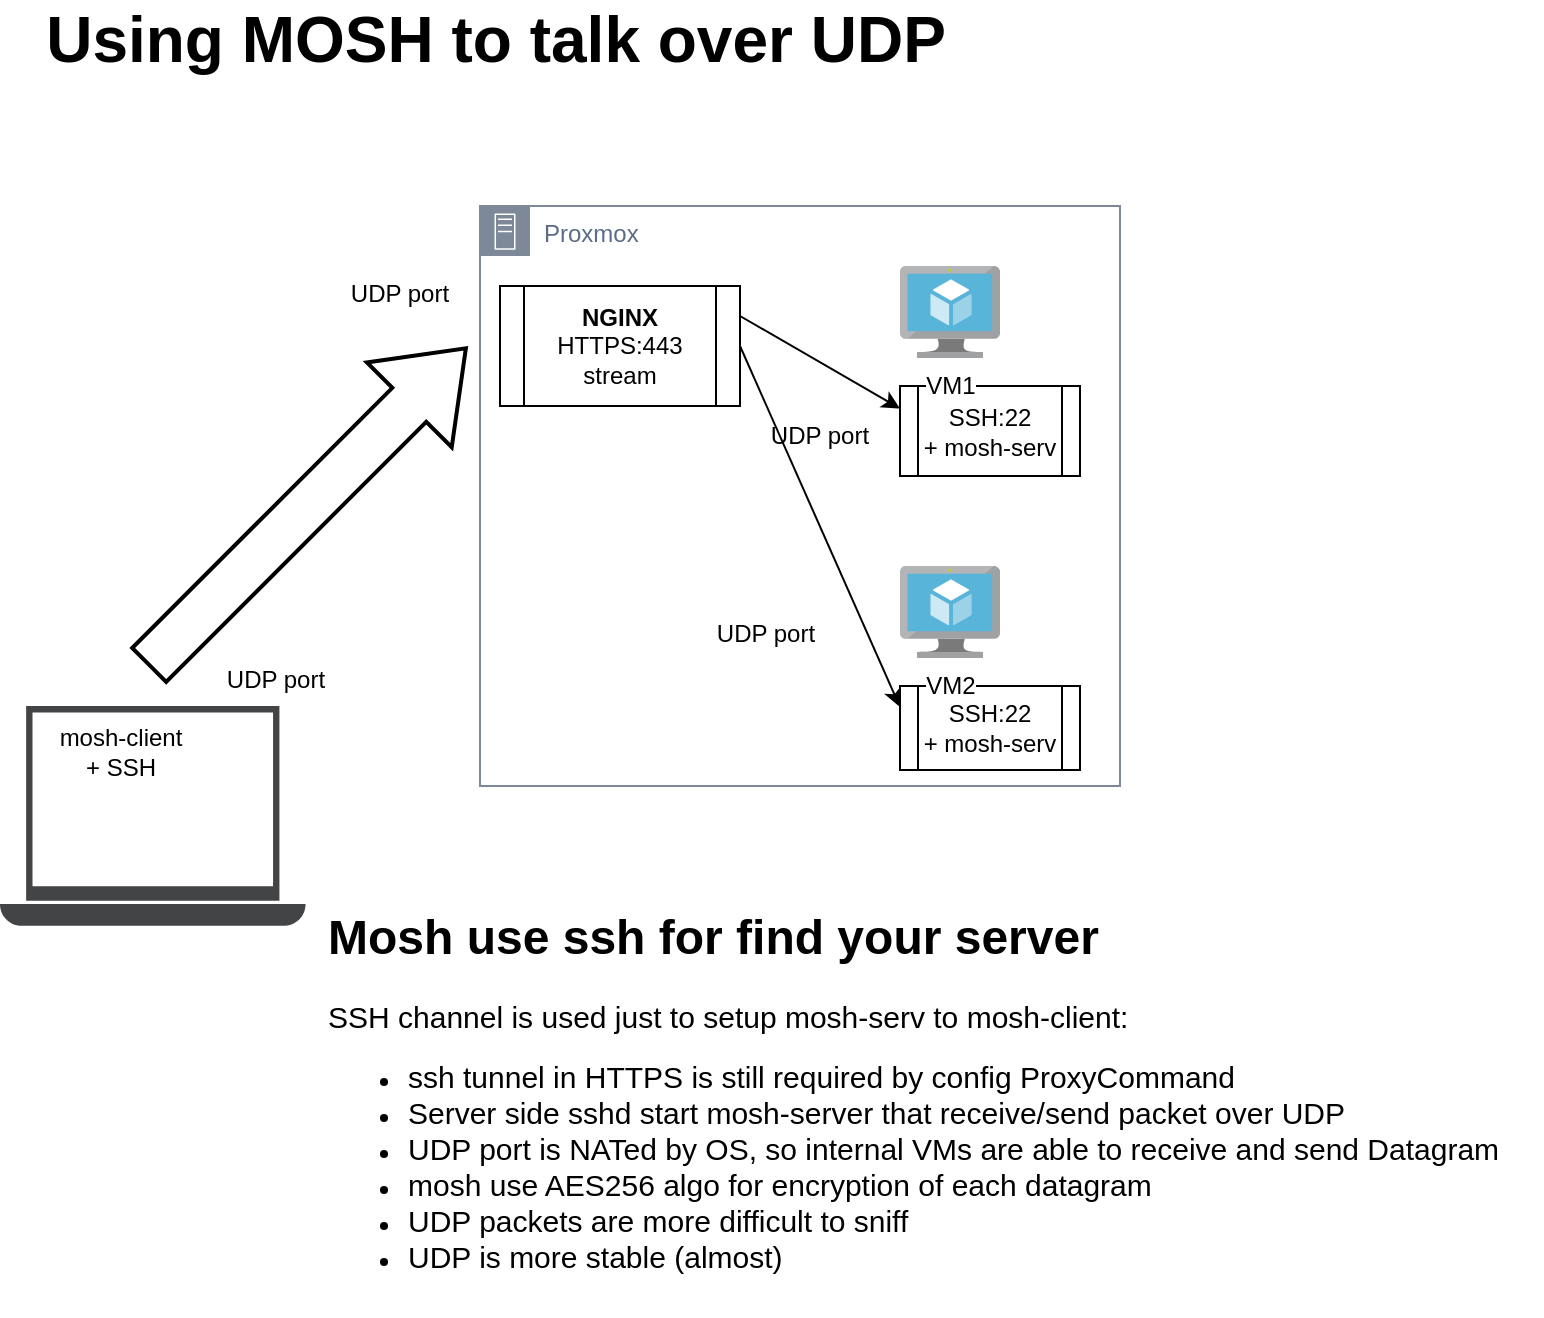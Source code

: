 <mxfile version="27.1.4">
  <diagram name="Pagina-1" id="zO8hllDCgC5qx4eIR3NT">
    <mxGraphModel dx="980" dy="684" grid="0" gridSize="10" guides="1" tooltips="1" connect="1" arrows="1" fold="1" page="1" pageScale="1" pageWidth="827" pageHeight="1169" math="0" shadow="0">
      <root>
        <mxCell id="0" />
        <mxCell id="1" parent="0" />
        <mxCell id="8KRiPz4Sm5_sLjt966MO-3" value="Proxmox" style="points=[[0,0],[0.25,0],[0.5,0],[0.75,0],[1,0],[1,0.25],[1,0.5],[1,0.75],[1,1],[0.75,1],[0.5,1],[0.25,1],[0,1],[0,0.75],[0,0.5],[0,0.25]];outlineConnect=0;gradientColor=none;html=1;whiteSpace=wrap;fontSize=12;fontStyle=0;container=1;pointerEvents=0;collapsible=0;recursiveResize=0;shape=mxgraph.aws4.group;grIcon=mxgraph.aws4.group_on_premise;strokeColor=#7D8998;fillColor=none;verticalAlign=top;align=left;spacingLeft=30;fontColor=#5A6C86;dashed=0;" parent="1" vertex="1">
          <mxGeometry x="270" y="140" width="320" height="290" as="geometry" />
        </mxCell>
        <mxCell id="8KRiPz4Sm5_sLjt966MO-9" value="&lt;b&gt;NGINX&lt;/b&gt;&lt;div&gt;HTTPS:443&lt;div&gt;stream&lt;/div&gt;&lt;/div&gt;" style="shape=process;whiteSpace=wrap;html=1;backgroundOutline=1;" parent="8KRiPz4Sm5_sLjt966MO-3" vertex="1">
          <mxGeometry x="10" y="40" width="120" height="60" as="geometry" />
        </mxCell>
        <mxCell id="8KRiPz4Sm5_sLjt966MO-10" value="SSH:22&lt;div&gt;+ mosh-serv&lt;/div&gt;" style="shape=process;whiteSpace=wrap;html=1;backgroundOutline=1;" parent="8KRiPz4Sm5_sLjt966MO-3" vertex="1">
          <mxGeometry x="210" y="90" width="90" height="45" as="geometry" />
        </mxCell>
        <mxCell id="8KRiPz4Sm5_sLjt966MO-11" value="SSH:22&lt;div&gt;+ mosh-serv&lt;/div&gt;" style="shape=process;whiteSpace=wrap;html=1;backgroundOutline=1;" parent="8KRiPz4Sm5_sLjt966MO-3" vertex="1">
          <mxGeometry x="210" y="240" width="90" height="42" as="geometry" />
        </mxCell>
        <mxCell id="8KRiPz4Sm5_sLjt966MO-6" value="VM1" style="image;sketch=0;aspect=fixed;html=1;points=[];align=center;fontSize=12;image=img/lib/mscae/Virtual_Machine.svg;" parent="8KRiPz4Sm5_sLjt966MO-3" vertex="1">
          <mxGeometry x="210" y="30" width="50" height="46" as="geometry" />
        </mxCell>
        <mxCell id="8KRiPz4Sm5_sLjt966MO-7" value="VM2" style="image;sketch=0;aspect=fixed;html=1;points=[];align=center;fontSize=12;image=img/lib/mscae/Virtual_Machine.svg;" parent="8KRiPz4Sm5_sLjt966MO-3" vertex="1">
          <mxGeometry x="210" y="180" width="50" height="46" as="geometry" />
        </mxCell>
        <mxCell id="8KRiPz4Sm5_sLjt966MO-13" value="" style="endArrow=classic;html=1;rounded=0;entryX=0;entryY=0.25;entryDx=0;entryDy=0;exitX=1;exitY=0.25;exitDx=0;exitDy=0;" parent="8KRiPz4Sm5_sLjt966MO-3" source="8KRiPz4Sm5_sLjt966MO-9" target="8KRiPz4Sm5_sLjt966MO-10" edge="1">
          <mxGeometry width="50" height="50" relative="1" as="geometry">
            <mxPoint x="130" y="240" as="sourcePoint" />
            <mxPoint x="180" y="190" as="targetPoint" />
          </mxGeometry>
        </mxCell>
        <mxCell id="8KRiPz4Sm5_sLjt966MO-14" value="" style="endArrow=classic;html=1;rounded=0;entryX=0;entryY=0.25;entryDx=0;entryDy=0;exitX=1;exitY=0.5;exitDx=0;exitDy=0;" parent="8KRiPz4Sm5_sLjt966MO-3" source="8KRiPz4Sm5_sLjt966MO-9" target="8KRiPz4Sm5_sLjt966MO-11" edge="1">
          <mxGeometry width="50" height="50" relative="1" as="geometry">
            <mxPoint x="130" y="240" as="sourcePoint" />
            <mxPoint x="180" y="190" as="targetPoint" />
          </mxGeometry>
        </mxCell>
        <mxCell id="1NPlFSpuqLU8InOgTLEW-2" value="UDP port" style="text;html=1;align=center;verticalAlign=middle;whiteSpace=wrap;rounded=0;" parent="8KRiPz4Sm5_sLjt966MO-3" vertex="1">
          <mxGeometry x="140" y="100" width="60" height="30" as="geometry" />
        </mxCell>
        <mxCell id="8KRiPz4Sm5_sLjt966MO-4" value="" style="verticalLabelPosition=bottom;verticalAlign=top;html=1;strokeWidth=2;shape=mxgraph.arrows2.arrow;dy=0.6;dx=40;notch=0;direction=east;rotation=-45;" parent="1" vertex="1">
          <mxGeometry x="71.8" y="260.3" width="223.93" height="60" as="geometry" />
        </mxCell>
        <mxCell id="8KRiPz4Sm5_sLjt966MO-5" value="" style="group" parent="1" vertex="1" connectable="0">
          <mxGeometry x="30" y="390" width="152.78" height="110" as="geometry" />
        </mxCell>
        <mxCell id="8KRiPz4Sm5_sLjt966MO-2" value="" style="sketch=0;pointerEvents=1;shadow=0;dashed=0;html=1;strokeColor=none;fillColor=#434445;aspect=fixed;labelPosition=center;verticalLabelPosition=bottom;verticalAlign=top;align=center;outlineConnect=0;shape=mxgraph.vvd.laptop;" parent="8KRiPz4Sm5_sLjt966MO-5" vertex="1">
          <mxGeometry width="152.78" height="110" as="geometry" />
        </mxCell>
        <mxCell id="8KRiPz4Sm5_sLjt966MO-1" value="mosh-client&lt;div&gt;+ SSH&lt;/div&gt;" style="text;html=1;align=center;verticalAlign=middle;whiteSpace=wrap;rounded=0;" parent="8KRiPz4Sm5_sLjt966MO-5" vertex="1">
          <mxGeometry x="21" y="8" width="79" height="30" as="geometry" />
        </mxCell>
        <mxCell id="8KRiPz4Sm5_sLjt966MO-16" value="Using MOSH to talk over UDP" style="text;html=1;align=center;verticalAlign=middle;whiteSpace=wrap;rounded=0;fontSize=32;fontStyle=1" parent="1" vertex="1">
          <mxGeometry x="38" y="37" width="480" height="40" as="geometry" />
        </mxCell>
        <mxCell id="1NPlFSpuqLU8InOgTLEW-1" value="UDP port" style="text;html=1;align=center;verticalAlign=middle;whiteSpace=wrap;rounded=0;" parent="1" vertex="1">
          <mxGeometry x="383" y="339" width="60" height="30" as="geometry" />
        </mxCell>
        <mxCell id="1NPlFSpuqLU8InOgTLEW-3" value="UDP port" style="text;html=1;align=center;verticalAlign=middle;whiteSpace=wrap;rounded=0;" parent="1" vertex="1">
          <mxGeometry x="200" y="169" width="60" height="30" as="geometry" />
        </mxCell>
        <mxCell id="1NPlFSpuqLU8InOgTLEW-4" value="UDP port" style="text;html=1;align=center;verticalAlign=middle;whiteSpace=wrap;rounded=0;" parent="1" vertex="1">
          <mxGeometry x="138" y="362" width="60" height="30" as="geometry" />
        </mxCell>
        <mxCell id="1NPlFSpuqLU8InOgTLEW-5" value="&lt;h1 style=&quot;margin-top: 0px;&quot;&gt;Mosh use ssh for find your server&lt;/h1&gt;&lt;p&gt;&lt;font style=&quot;font-size: 15px;&quot;&gt;SSH channel is used just to setup mosh-serv to mosh-client:&lt;/font&gt;&lt;/p&gt;&lt;p&gt;&lt;/p&gt;&lt;ul&gt;&lt;li&gt;&lt;font style=&quot;font-size: 15px;&quot;&gt;ssh tunnel in HTTPS is still required by config ProxyCommand&lt;/font&gt;&lt;/li&gt;&lt;li&gt;&lt;font style=&quot;font-size: 15px;&quot;&gt;Server side sshd start mosh-server that receive/send packet over UDP&lt;/font&gt;&lt;/li&gt;&lt;li&gt;&lt;font style=&quot;font-size: 15px;&quot;&gt;UDP port is NATed by OS, so internal VMs are able to receive and send Datagram&lt;/font&gt;&lt;/li&gt;&lt;li&gt;&lt;font style=&quot;font-size: 15px;&quot;&gt;mosh use AES256 algo for encryption of each datagram&lt;/font&gt;&lt;/li&gt;&lt;li&gt;&lt;font style=&quot;font-size: 15px;&quot;&gt;UDP packets are more difficult to sniff&lt;/font&gt;&lt;/li&gt;&lt;li&gt;&lt;font style=&quot;font-size: 15px;&quot;&gt;UDP is more stable (almost)&lt;/font&gt;&lt;/li&gt;&lt;/ul&gt;&lt;p&gt;&lt;/p&gt;" style="text;html=1;whiteSpace=wrap;overflow=hidden;rounded=0;" parent="1" vertex="1">
          <mxGeometry x="192" y="485" width="609" height="207" as="geometry" />
        </mxCell>
      </root>
    </mxGraphModel>
  </diagram>
</mxfile>
